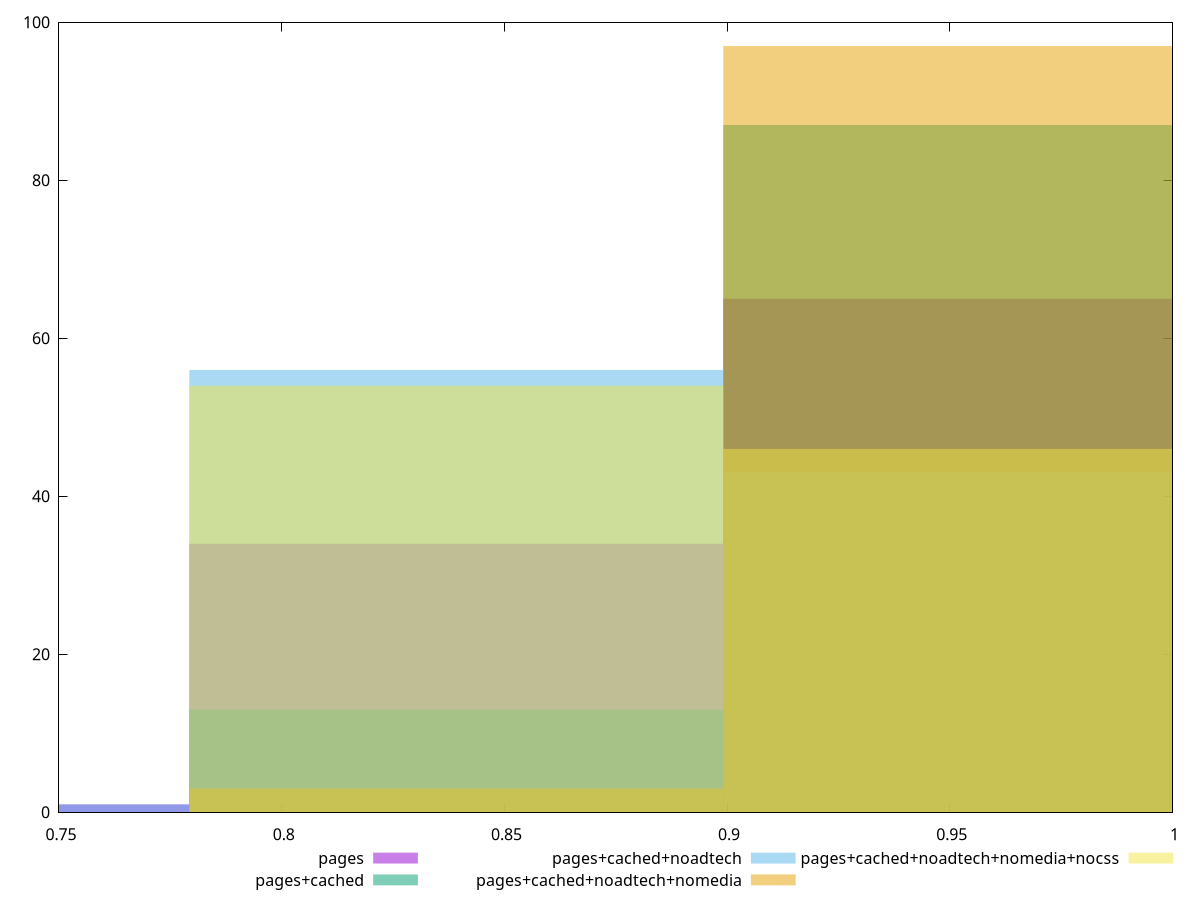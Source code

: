 reset

$pages <<EOF
0.9590884349346099 65
0.8392023805677837 34
0.7193163262009574 1
EOF

$pagesCached <<EOF
0.9590884349346099 87
0.8392023805677837 13
EOF

$pagesCachedNoadtech <<EOF
0.8392023805677837 56
0.9590884349346099 43
0.7193163262009574 1
EOF

$pagesCachedNoadtechNomedia <<EOF
0.9590884349346099 97
0.8392023805677837 3
EOF

$pagesCachedNoadtechNomediaNocss <<EOF
0.9590884349346099 46
0.8392023805677837 54
EOF

set key outside below
set boxwidth 0.11988605436682624
set xrange [0.75:1]
set yrange [0:100]
set trange [0:100]
set style fill transparent solid 0.5 noborder
set terminal svg size 640, 530 enhanced background rgb 'white'
set output "report_00015_2021-02-09T16-11-33.973Z/unminified-javascript/comparison/histogram/all_score.svg"

plot $pages title "pages" with boxes, \
     $pagesCached title "pages+cached" with boxes, \
     $pagesCachedNoadtech title "pages+cached+noadtech" with boxes, \
     $pagesCachedNoadtechNomedia title "pages+cached+noadtech+nomedia" with boxes, \
     $pagesCachedNoadtechNomediaNocss title "pages+cached+noadtech+nomedia+nocss" with boxes

reset
